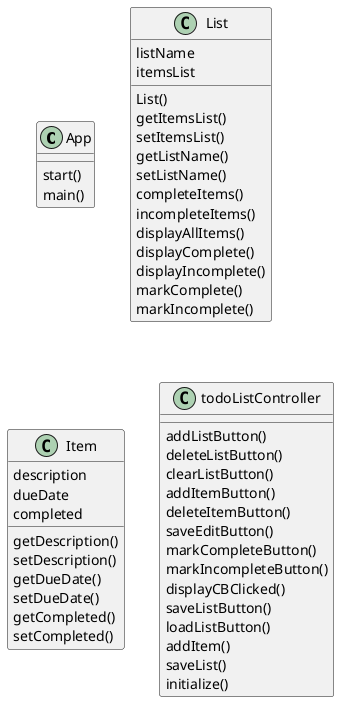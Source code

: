 @startuml

class App{
start()
main()
}
class List{
listName
itemsList
List()
getItemsList()
setItemsList()
getListName()
setListName()
completeItems()
incompleteItems()
displayAllItems()
displayComplete()
displayIncomplete()
markComplete()
markIncomplete()
}
class Item{
description
dueDate
completed
getDescription()
setDescription()
getDueDate()
setDueDate()
getCompleted()
setCompleted()
}
class todoListController{
addListButton()
deleteListButton()
clearListButton()
addItemButton()
deleteItemButton()
saveEditButton()
markCompleteButton()
markIncompleteButton()
displayCBClicked()
saveListButton()
loadListButton()
addItem()
saveList()
initialize()
}

@enduml